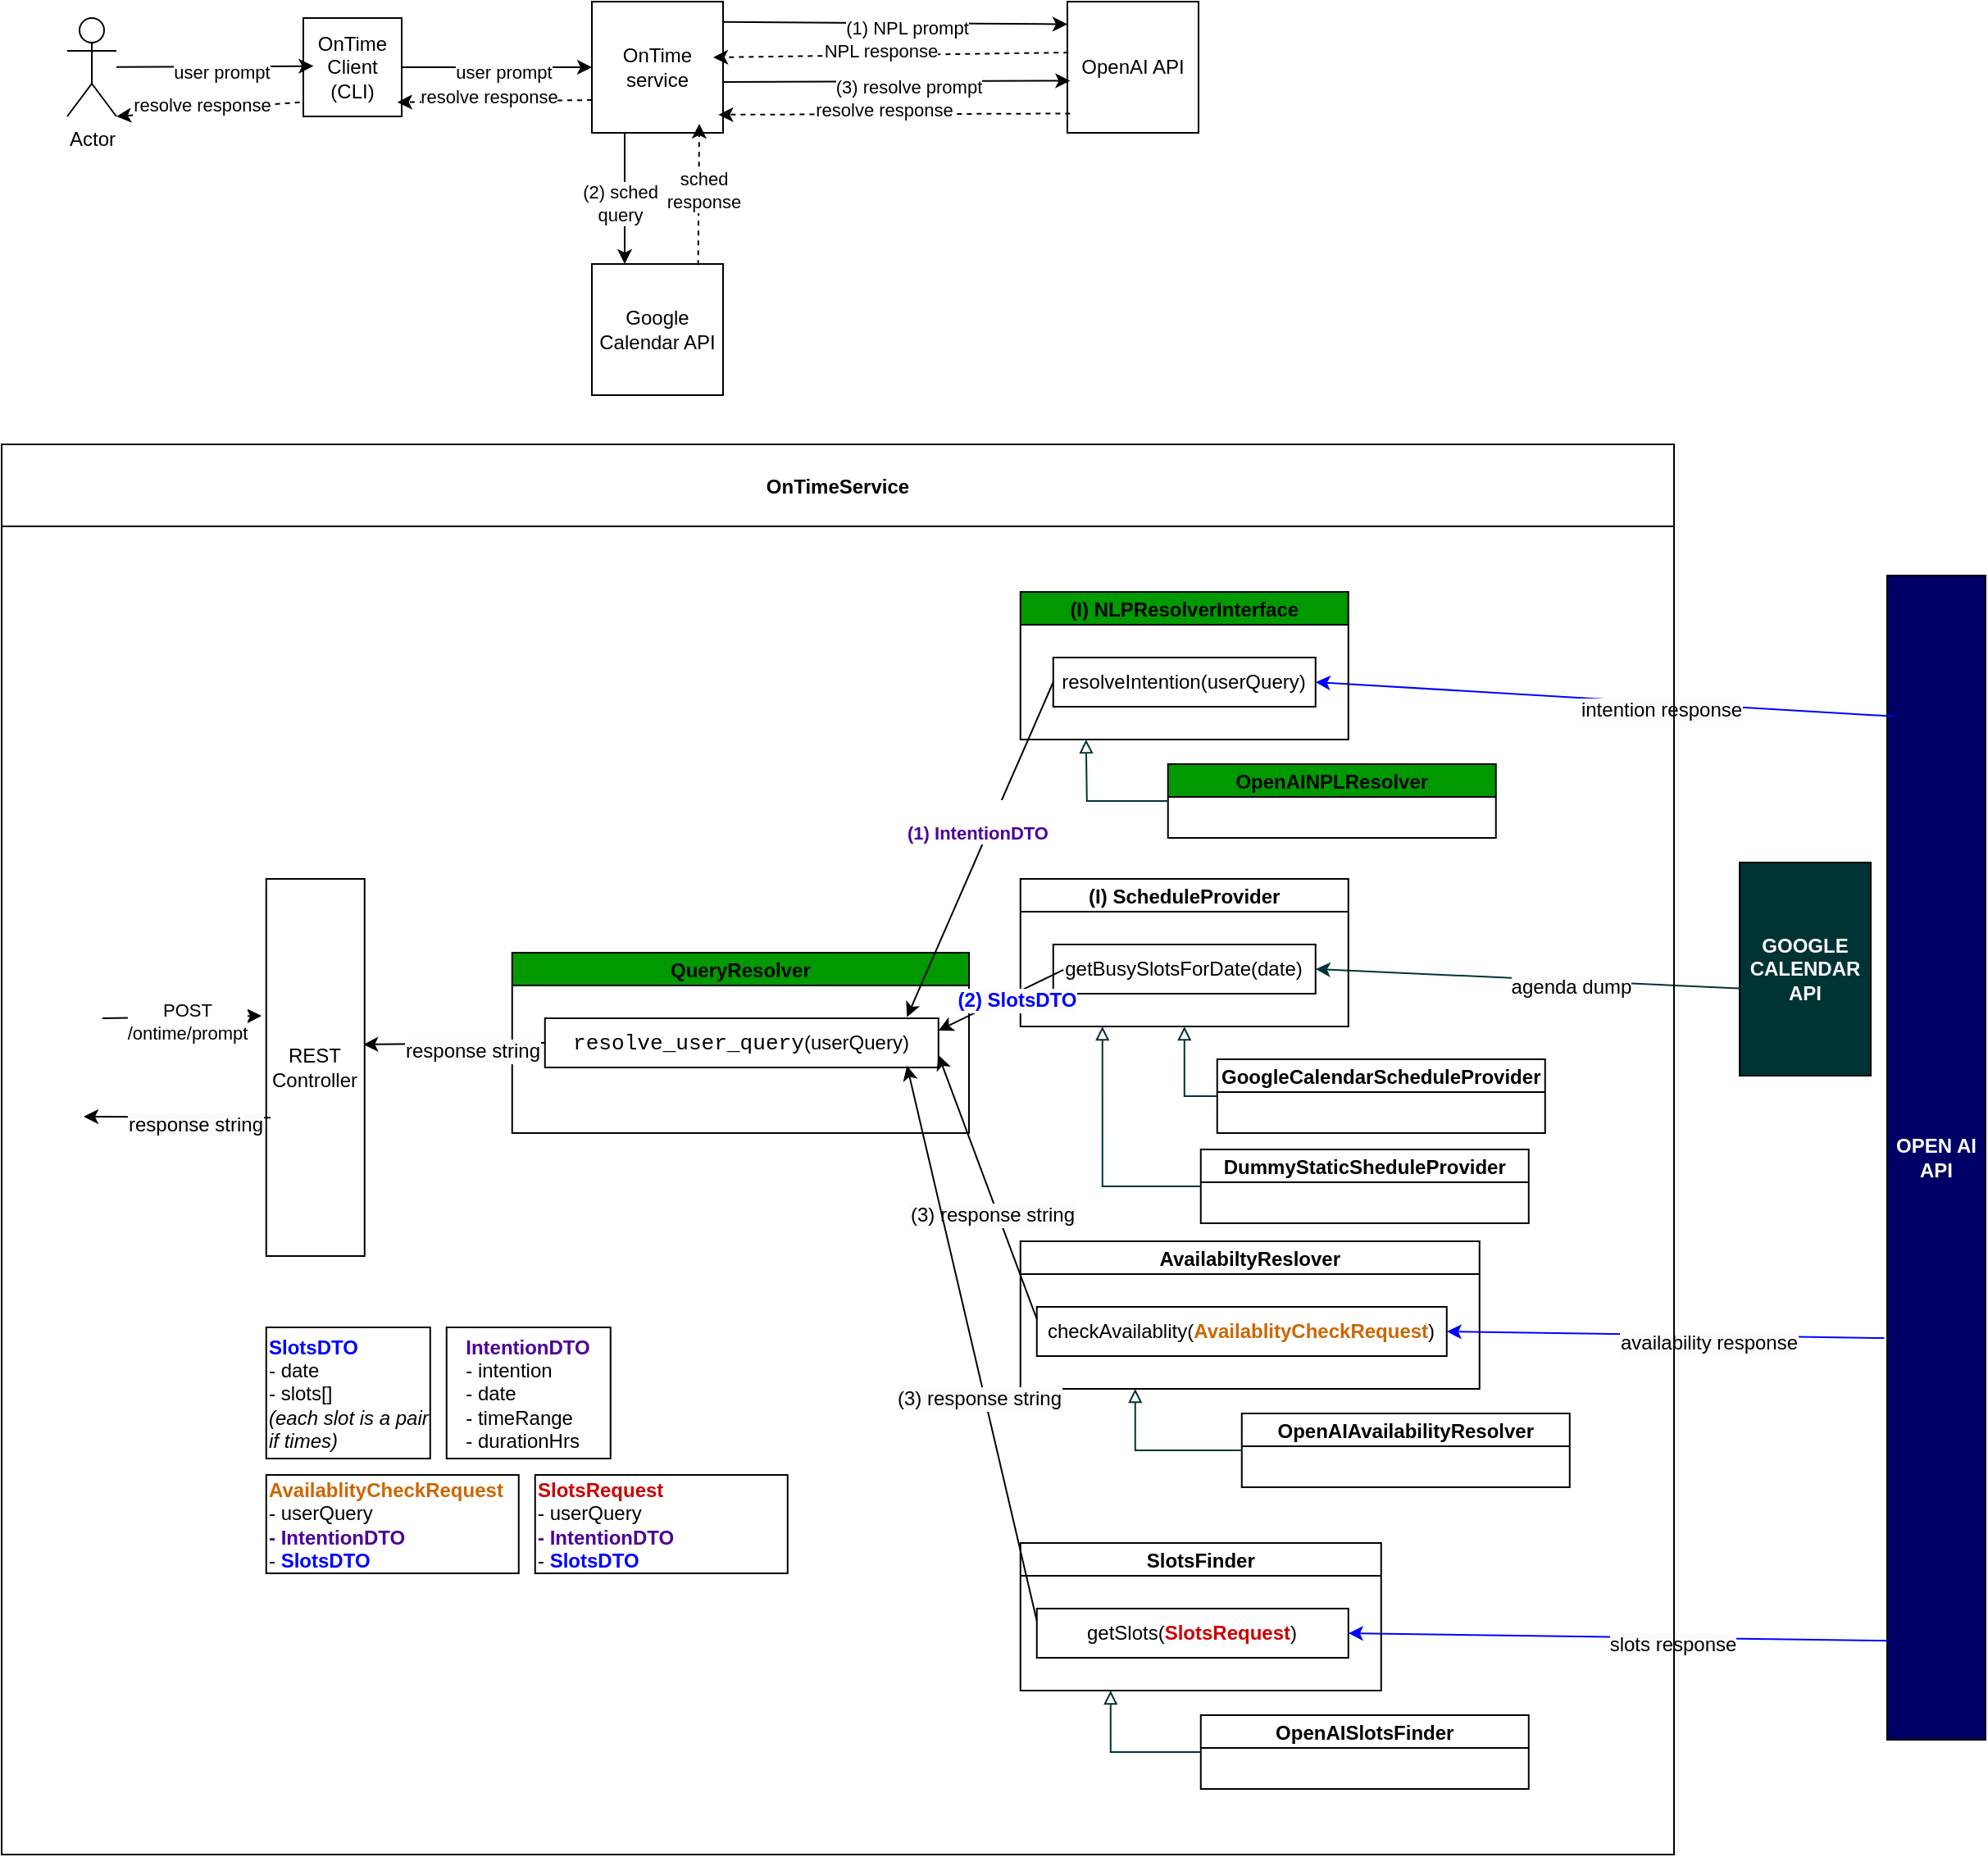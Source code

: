 <mxfile version="25.0.3">
  <diagram name="Page-1" id="O5Yeq7JF-oprdVF3xFMV">
    <mxGraphModel dx="1674" dy="738" grid="1" gridSize="10" guides="1" tooltips="1" connect="1" arrows="1" fold="1" page="1" pageScale="1" pageWidth="850" pageHeight="1100" math="0" shadow="0">
      <root>
        <mxCell id="0" />
        <mxCell id="1" parent="0" />
        <mxCell id="nvfyEzK4BFwzWhvPfm2Y-1" value="OnTime service" style="whiteSpace=wrap;html=1;aspect=fixed;" parent="1" vertex="1">
          <mxGeometry x="440" y="60" width="80" height="80" as="geometry" />
        </mxCell>
        <mxCell id="nvfyEzK4BFwzWhvPfm2Y-2" value="OpenAI API" style="whiteSpace=wrap;html=1;aspect=fixed;" parent="1" vertex="1">
          <mxGeometry x="730" y="60" width="80" height="80" as="geometry" />
        </mxCell>
        <mxCell id="nvfyEzK4BFwzWhvPfm2Y-3" value="Google Calendar API" style="whiteSpace=wrap;html=1;aspect=fixed;" parent="1" vertex="1">
          <mxGeometry x="440" y="220" width="80" height="80" as="geometry" />
        </mxCell>
        <mxCell id="nvfyEzK4BFwzWhvPfm2Y-4" value="OnTime&lt;div&gt;Client (CLI)&lt;/div&gt;" style="whiteSpace=wrap;html=1;aspect=fixed;" parent="1" vertex="1">
          <mxGeometry x="264" y="70" width="60" height="60" as="geometry" />
        </mxCell>
        <mxCell id="nvfyEzK4BFwzWhvPfm2Y-5" value="Actor" style="shape=umlActor;verticalLabelPosition=bottom;verticalAlign=top;html=1;outlineConnect=0;" parent="1" vertex="1">
          <mxGeometry x="120" y="70" width="30" height="60" as="geometry" />
        </mxCell>
        <mxCell id="nvfyEzK4BFwzWhvPfm2Y-6" value="" style="endArrow=classic;html=1;rounded=0;entryX=0.103;entryY=0.488;entryDx=0;entryDy=0;entryPerimeter=0;" parent="1" source="nvfyEzK4BFwzWhvPfm2Y-5" target="nvfyEzK4BFwzWhvPfm2Y-4" edge="1">
          <mxGeometry width="50" height="50" relative="1" as="geometry">
            <mxPoint x="520" y="150" as="sourcePoint" />
            <mxPoint x="570" y="100" as="targetPoint" />
          </mxGeometry>
        </mxCell>
        <mxCell id="nvfyEzK4BFwzWhvPfm2Y-7" value="user prompt" style="edgeLabel;html=1;align=center;verticalAlign=middle;resizable=0;points=[];" parent="nvfyEzK4BFwzWhvPfm2Y-6" vertex="1" connectable="0">
          <mxGeometry x="0.061" y="-3" relative="1" as="geometry">
            <mxPoint as="offset" />
          </mxGeometry>
        </mxCell>
        <mxCell id="nvfyEzK4BFwzWhvPfm2Y-8" value="" style="endArrow=classic;html=1;rounded=0;" parent="1" source="nvfyEzK4BFwzWhvPfm2Y-4" target="nvfyEzK4BFwzWhvPfm2Y-1" edge="1">
          <mxGeometry width="50" height="50" relative="1" as="geometry">
            <mxPoint x="190" y="110" as="sourcePoint" />
            <mxPoint x="291" y="109" as="targetPoint" />
          </mxGeometry>
        </mxCell>
        <mxCell id="nvfyEzK4BFwzWhvPfm2Y-9" value="user prompt" style="edgeLabel;html=1;align=center;verticalAlign=middle;resizable=0;points=[];" parent="nvfyEzK4BFwzWhvPfm2Y-8" vertex="1" connectable="0">
          <mxGeometry x="0.061" y="-3" relative="1" as="geometry">
            <mxPoint as="offset" />
          </mxGeometry>
        </mxCell>
        <mxCell id="nvfyEzK4BFwzWhvPfm2Y-10" value="" style="endArrow=classic;html=1;rounded=0;exitX=1;exitY=0.155;exitDx=0;exitDy=0;exitPerimeter=0;entryX=0;entryY=0.172;entryDx=0;entryDy=0;entryPerimeter=0;" parent="1" source="nvfyEzK4BFwzWhvPfm2Y-1" target="nvfyEzK4BFwzWhvPfm2Y-2" edge="1">
          <mxGeometry width="50" height="50" relative="1" as="geometry">
            <mxPoint x="345" y="110" as="sourcePoint" />
            <mxPoint x="450" y="110" as="targetPoint" />
          </mxGeometry>
        </mxCell>
        <mxCell id="nvfyEzK4BFwzWhvPfm2Y-11" value="(1) NPL prompt" style="edgeLabel;html=1;align=center;verticalAlign=middle;resizable=0;points=[];" parent="nvfyEzK4BFwzWhvPfm2Y-10" vertex="1" connectable="0">
          <mxGeometry x="0.061" y="-3" relative="1" as="geometry">
            <mxPoint as="offset" />
          </mxGeometry>
        </mxCell>
        <mxCell id="nvfyEzK4BFwzWhvPfm2Y-12" value="" style="endArrow=classic;html=1;rounded=0;dashed=1;exitX=0.008;exitY=0.388;exitDx=0;exitDy=0;exitPerimeter=0;" parent="1" source="nvfyEzK4BFwzWhvPfm2Y-2" edge="1">
          <mxGeometry width="50" height="50" relative="1" as="geometry">
            <mxPoint x="720.0" y="20.0" as="sourcePoint" />
            <mxPoint x="514" y="94" as="targetPoint" />
          </mxGeometry>
        </mxCell>
        <mxCell id="nvfyEzK4BFwzWhvPfm2Y-13" value="NPL response" style="edgeLabel;html=1;align=center;verticalAlign=middle;resizable=0;points=[];" parent="nvfyEzK4BFwzWhvPfm2Y-12" vertex="1" connectable="0">
          <mxGeometry x="0.061" y="-3" relative="1" as="geometry">
            <mxPoint as="offset" />
          </mxGeometry>
        </mxCell>
        <mxCell id="nvfyEzK4BFwzWhvPfm2Y-17" value="" style="endArrow=classic;html=1;rounded=0;exitX=0.25;exitY=1;exitDx=0;exitDy=0;entryX=0.25;entryY=0;entryDx=0;entryDy=0;" parent="1" source="nvfyEzK4BFwzWhvPfm2Y-1" target="nvfyEzK4BFwzWhvPfm2Y-3" edge="1">
          <mxGeometry width="50" height="50" relative="1" as="geometry">
            <mxPoint x="410" y="302" as="sourcePoint" />
            <mxPoint x="620" y="304" as="targetPoint" />
          </mxGeometry>
        </mxCell>
        <mxCell id="nvfyEzK4BFwzWhvPfm2Y-18" value="(2) sched&lt;div&gt;query&lt;/div&gt;" style="edgeLabel;html=1;align=center;verticalAlign=middle;resizable=0;points=[];" parent="nvfyEzK4BFwzWhvPfm2Y-17" vertex="1" connectable="0">
          <mxGeometry x="0.061" y="-3" relative="1" as="geometry">
            <mxPoint as="offset" />
          </mxGeometry>
        </mxCell>
        <mxCell id="nvfyEzK4BFwzWhvPfm2Y-20" value="" style="endArrow=classic;html=1;rounded=0;exitX=0.81;exitY=0.008;exitDx=0;exitDy=0;entryX=0.819;entryY=0.931;entryDx=0;entryDy=0;entryPerimeter=0;exitPerimeter=0;dashed=1;" parent="1" source="nvfyEzK4BFwzWhvPfm2Y-3" target="nvfyEzK4BFwzWhvPfm2Y-1" edge="1">
          <mxGeometry width="50" height="50" relative="1" as="geometry">
            <mxPoint x="350" y="370" as="sourcePoint" />
            <mxPoint x="350" y="450" as="targetPoint" />
          </mxGeometry>
        </mxCell>
        <mxCell id="nvfyEzK4BFwzWhvPfm2Y-21" value="sched&lt;div&gt;response&lt;/div&gt;" style="edgeLabel;html=1;align=center;verticalAlign=middle;resizable=0;points=[];" parent="nvfyEzK4BFwzWhvPfm2Y-20" vertex="1" connectable="0">
          <mxGeometry x="0.061" y="-3" relative="1" as="geometry">
            <mxPoint as="offset" />
          </mxGeometry>
        </mxCell>
        <mxCell id="nvfyEzK4BFwzWhvPfm2Y-25" value="" style="endArrow=classic;html=1;rounded=0;exitX=1;exitY=0.612;exitDx=0;exitDy=0;exitPerimeter=0;entryX=0.021;entryY=0.603;entryDx=0;entryDy=0;entryPerimeter=0;" parent="1" source="nvfyEzK4BFwzWhvPfm2Y-1" target="nvfyEzK4BFwzWhvPfm2Y-2" edge="1">
          <mxGeometry width="50" height="50" relative="1" as="geometry">
            <mxPoint x="530" y="82" as="sourcePoint" />
            <mxPoint x="740" y="84" as="targetPoint" />
          </mxGeometry>
        </mxCell>
        <mxCell id="nvfyEzK4BFwzWhvPfm2Y-26" value="(3) resolve prompt" style="edgeLabel;html=1;align=center;verticalAlign=middle;resizable=0;points=[];" parent="nvfyEzK4BFwzWhvPfm2Y-25" vertex="1" connectable="0">
          <mxGeometry x="0.061" y="-3" relative="1" as="geometry">
            <mxPoint as="offset" />
          </mxGeometry>
        </mxCell>
        <mxCell id="nvfyEzK4BFwzWhvPfm2Y-27" value="" style="endArrow=classic;html=1;rounded=0;dashed=1;exitX=0.021;exitY=0.853;exitDx=0;exitDy=0;exitPerimeter=0;entryX=0.965;entryY=0.862;entryDx=0;entryDy=0;entryPerimeter=0;" parent="1" source="nvfyEzK4BFwzWhvPfm2Y-2" target="nvfyEzK4BFwzWhvPfm2Y-1" edge="1">
          <mxGeometry width="50" height="50" relative="1" as="geometry">
            <mxPoint x="741" y="101" as="sourcePoint" />
            <mxPoint x="524" y="104" as="targetPoint" />
          </mxGeometry>
        </mxCell>
        <mxCell id="nvfyEzK4BFwzWhvPfm2Y-28" value="resolve response" style="edgeLabel;html=1;align=center;verticalAlign=middle;resizable=0;points=[];" parent="nvfyEzK4BFwzWhvPfm2Y-27" vertex="1" connectable="0">
          <mxGeometry x="0.061" y="-3" relative="1" as="geometry">
            <mxPoint as="offset" />
          </mxGeometry>
        </mxCell>
        <mxCell id="nvfyEzK4BFwzWhvPfm2Y-29" value="" style="endArrow=classic;html=1;rounded=0;dashed=1;exitX=0;exitY=0.75;exitDx=0;exitDy=0;entryX=0.956;entryY=0.856;entryDx=0;entryDy=0;entryPerimeter=0;" parent="1" source="nvfyEzK4BFwzWhvPfm2Y-1" target="nvfyEzK4BFwzWhvPfm2Y-4" edge="1">
          <mxGeometry width="50" height="50" relative="1" as="geometry">
            <mxPoint x="742" y="138" as="sourcePoint" />
            <mxPoint x="527" y="139" as="targetPoint" />
          </mxGeometry>
        </mxCell>
        <mxCell id="nvfyEzK4BFwzWhvPfm2Y-30" value="resolve response" style="edgeLabel;html=1;align=center;verticalAlign=middle;resizable=0;points=[];" parent="nvfyEzK4BFwzWhvPfm2Y-29" vertex="1" connectable="0">
          <mxGeometry x="0.061" y="-3" relative="1" as="geometry">
            <mxPoint as="offset" />
          </mxGeometry>
        </mxCell>
        <mxCell id="nvfyEzK4BFwzWhvPfm2Y-32" value="" style="endArrow=classic;html=1;rounded=0;dashed=1;exitX=-0.037;exitY=0.856;exitDx=0;exitDy=0;entryX=1;entryY=1;entryDx=0;entryDy=0;entryPerimeter=0;exitPerimeter=0;" parent="1" source="nvfyEzK4BFwzWhvPfm2Y-4" target="nvfyEzK4BFwzWhvPfm2Y-5" edge="1">
          <mxGeometry width="50" height="50" relative="1" as="geometry">
            <mxPoint x="450" y="130" as="sourcePoint" />
            <mxPoint x="323" y="131" as="targetPoint" />
          </mxGeometry>
        </mxCell>
        <mxCell id="nvfyEzK4BFwzWhvPfm2Y-33" value="resolve response" style="edgeLabel;html=1;align=center;verticalAlign=middle;resizable=0;points=[];" parent="nvfyEzK4BFwzWhvPfm2Y-32" vertex="1" connectable="0">
          <mxGeometry x="0.061" y="-3" relative="1" as="geometry">
            <mxPoint as="offset" />
          </mxGeometry>
        </mxCell>
        <mxCell id="nvfyEzK4BFwzWhvPfm2Y-73" value="&lt;font color=&quot;#ffffff&quot;&gt;OPEN AI API&lt;/font&gt;" style="rounded=0;whiteSpace=wrap;html=1;fontStyle=1;fillColor=#000066;" parent="1" vertex="1">
          <mxGeometry x="1230" y="410" width="60" height="710" as="geometry" />
        </mxCell>
        <mxCell id="nvfyEzK4BFwzWhvPfm2Y-75" value="&lt;font color=&quot;#ffffff&quot;&gt;GOOGLE CALENDAR&lt;/font&gt;&lt;div&gt;&lt;font color=&quot;#ffffff&quot;&gt;API&lt;/font&gt;&lt;/div&gt;" style="rounded=0;whiteSpace=wrap;html=1;fontStyle=1;fillColor=#003333;" parent="1" vertex="1">
          <mxGeometry x="1140" y="585" width="80" height="130" as="geometry" />
        </mxCell>
        <mxCell id="nvfyEzK4BFwzWhvPfm2Y-78" value="" style="endArrow=classic;html=1;rounded=0;exitX=0.074;exitY=0.121;exitDx=0;exitDy=0;entryX=1;entryY=0.5;entryDx=0;entryDy=0;exitPerimeter=0;strokeColor=#0000FF;" parent="1" source="nvfyEzK4BFwzWhvPfm2Y-73" target="nvfyEzK4BFwzWhvPfm2Y-47" edge="1">
          <mxGeometry width="50" height="50" relative="1" as="geometry">
            <mxPoint x="10" y="715" as="sourcePoint" />
            <mxPoint x="-101" y="716" as="targetPoint" />
          </mxGeometry>
        </mxCell>
        <mxCell id="nvfyEzK4BFwzWhvPfm2Y-79" value="&lt;span style=&quot;font-size: 12px; text-align: left; text-wrap-mode: wrap; background-color: rgb(251, 251, 251);&quot;&gt;intention response&lt;/span&gt;" style="edgeLabel;html=1;align=center;verticalAlign=middle;resizable=0;points=[];" parent="nvfyEzK4BFwzWhvPfm2Y-78" vertex="1" connectable="0">
          <mxGeometry x="-0.195" y="4" relative="1" as="geometry">
            <mxPoint as="offset" />
          </mxGeometry>
        </mxCell>
        <mxCell id="nvfyEzK4BFwzWhvPfm2Y-82" value="" style="endArrow=classic;html=1;rounded=0;entryX=1;entryY=0.5;entryDx=0;entryDy=0;strokeColor=#003333;exitX=0.025;exitY=0.591;exitDx=0;exitDy=0;exitPerimeter=0;" parent="1" source="nvfyEzK4BFwzWhvPfm2Y-75" target="nvfyEzK4BFwzWhvPfm2Y-52" edge="1">
          <mxGeometry width="50" height="50" relative="1" as="geometry">
            <mxPoint x="705" y="580" as="sourcePoint" />
            <mxPoint x="480" y="585" as="targetPoint" />
          </mxGeometry>
        </mxCell>
        <mxCell id="nvfyEzK4BFwzWhvPfm2Y-83" value="&lt;div style=&quot;text-align: left;&quot;&gt;&lt;span style=&quot;font-size: 12px; text-wrap-mode: wrap; background-color: rgb(251, 251, 251);&quot;&gt;agenda dump&lt;/span&gt;&lt;/div&gt;" style="edgeLabel;html=1;align=center;verticalAlign=middle;resizable=0;points=[];" parent="nvfyEzK4BFwzWhvPfm2Y-82" vertex="1" connectable="0">
          <mxGeometry x="-0.195" y="4" relative="1" as="geometry">
            <mxPoint as="offset" />
          </mxGeometry>
        </mxCell>
        <mxCell id="nvfyEzK4BFwzWhvPfm2Y-86" value="" style="endArrow=classic;html=1;rounded=0;exitX=-0.029;exitY=0.655;exitDx=0;exitDy=0;entryX=1;entryY=0.5;entryDx=0;entryDy=0;exitPerimeter=0;strokeColor=#0000FF;" parent="1" source="nvfyEzK4BFwzWhvPfm2Y-73" target="nvfyEzK4BFwzWhvPfm2Y-59" edge="1">
          <mxGeometry width="50" height="50" relative="1" as="geometry">
            <mxPoint x="714" y="577" as="sourcePoint" />
            <mxPoint x="480" y="585" as="targetPoint" />
          </mxGeometry>
        </mxCell>
        <mxCell id="nvfyEzK4BFwzWhvPfm2Y-87" value="&lt;span style=&quot;font-size: 12px; text-align: left; text-wrap-mode: wrap; background-color: rgb(251, 251, 251);&quot;&gt;availability response&lt;/span&gt;" style="edgeLabel;html=1;align=center;verticalAlign=middle;resizable=0;points=[];" parent="nvfyEzK4BFwzWhvPfm2Y-86" vertex="1" connectable="0">
          <mxGeometry x="-0.195" y="4" relative="1" as="geometry">
            <mxPoint as="offset" />
          </mxGeometry>
        </mxCell>
        <mxCell id="nvfyEzK4BFwzWhvPfm2Y-90" value="" style="endArrow=classic;html=1;rounded=0;exitX=0.017;exitY=0.915;exitDx=0;exitDy=0;entryX=1;entryY=0.5;entryDx=0;entryDy=0;exitPerimeter=0;strokeColor=#0000FF;" parent="1" source="nvfyEzK4BFwzWhvPfm2Y-73" target="nvfyEzK4BFwzWhvPfm2Y-63" edge="1">
          <mxGeometry width="50" height="50" relative="1" as="geometry">
            <mxPoint x="708" y="785" as="sourcePoint" />
            <mxPoint x="560" y="785" as="targetPoint" />
          </mxGeometry>
        </mxCell>
        <mxCell id="nvfyEzK4BFwzWhvPfm2Y-91" value="&lt;span style=&quot;font-size: 12px; text-align: left; text-wrap-mode: wrap; background-color: rgb(251, 251, 251);&quot;&gt;slots response&lt;/span&gt;" style="edgeLabel;html=1;align=center;verticalAlign=middle;resizable=0;points=[];" parent="nvfyEzK4BFwzWhvPfm2Y-90" vertex="1" connectable="0">
          <mxGeometry x="-0.195" y="4" relative="1" as="geometry">
            <mxPoint as="offset" />
          </mxGeometry>
        </mxCell>
        <mxCell id="nvfyEzK4BFwzWhvPfm2Y-109" value="OnTimeService" style="swimlane;startSize=50;" parent="1" vertex="1">
          <mxGeometry x="80" y="330" width="1020" height="860" as="geometry" />
        </mxCell>
        <mxCell id="nvfyEzK4BFwzWhvPfm2Y-34" value="REST Controller" style="rounded=0;whiteSpace=wrap;html=1;" parent="nvfyEzK4BFwzWhvPfm2Y-109" vertex="1">
          <mxGeometry x="161.38" y="265" width="60" height="230" as="geometry" />
        </mxCell>
        <mxCell id="nvfyEzK4BFwzWhvPfm2Y-40" value="" style="endArrow=classic;html=1;rounded=0;entryX=-0.047;entryY=0.363;entryDx=0;entryDy=0;entryPerimeter=0;" parent="nvfyEzK4BFwzWhvPfm2Y-109" target="nvfyEzK4BFwzWhvPfm2Y-34" edge="1">
          <mxGeometry width="50" height="50" relative="1" as="geometry">
            <mxPoint x="61.38" y="350" as="sourcePoint" />
            <mxPoint x="193.38" y="344.66" as="targetPoint" />
          </mxGeometry>
        </mxCell>
        <mxCell id="nvfyEzK4BFwzWhvPfm2Y-41" value="POST&lt;div&gt;/ontime/prompt&lt;/div&gt;" style="edgeLabel;html=1;align=center;verticalAlign=middle;resizable=0;points=[];" parent="nvfyEzK4BFwzWhvPfm2Y-40" vertex="1" connectable="0">
          <mxGeometry x="0.061" y="-3" relative="1" as="geometry">
            <mxPoint as="offset" />
          </mxGeometry>
        </mxCell>
        <mxCell id="nvfyEzK4BFwzWhvPfm2Y-44" value="QueryResolver" style="swimlane;startSize=20;fontStyle=1;fillColor=#009900;" parent="nvfyEzK4BFwzWhvPfm2Y-109" vertex="1">
          <mxGeometry x="311.38" y="310" width="278.62" height="110" as="geometry">
            <mxRectangle x="620" y="600" width="50" height="40" as="alternateBounds" />
          </mxGeometry>
        </mxCell>
        <mxCell id="nvfyEzK4BFwzWhvPfm2Y-45" value="&lt;span style=&quot;background-color: rgb(255, 255, 255); font-family: &amp;quot;Courier New&amp;quot;; font-size: 9.8pt;&quot;&gt;resolve_user_query&lt;/span&gt;(userQuery)" style="rounded=0;whiteSpace=wrap;html=1;" parent="nvfyEzK4BFwzWhvPfm2Y-44" vertex="1">
          <mxGeometry x="20" y="40" width="240" height="30" as="geometry" />
        </mxCell>
        <mxCell id="nvfyEzK4BFwzWhvPfm2Y-46" value="(I) NLPResolverInterface" style="swimlane;startSize=20;fontStyle=1;fillColor=#009900;" parent="nvfyEzK4BFwzWhvPfm2Y-109" vertex="1">
          <mxGeometry x="621.38" y="90" width="200" height="90" as="geometry">
            <mxRectangle x="620" y="600" width="50" height="40" as="alternateBounds" />
          </mxGeometry>
        </mxCell>
        <mxCell id="nvfyEzK4BFwzWhvPfm2Y-47" value="resolveIntention(userQuery)" style="rounded=0;whiteSpace=wrap;html=1;" parent="nvfyEzK4BFwzWhvPfm2Y-46" vertex="1">
          <mxGeometry x="20" y="40" width="160" height="30" as="geometry" />
        </mxCell>
        <mxCell id="nvfyEzK4BFwzWhvPfm2Y-48" value="" style="endArrow=classic;html=1;rounded=0;exitX=0;exitY=0.5;exitDx=0;exitDy=0;entryX=0.92;entryY=-0.024;entryDx=0;entryDy=0;entryPerimeter=0;" parent="nvfyEzK4BFwzWhvPfm2Y-109" source="nvfyEzK4BFwzWhvPfm2Y-47" target="nvfyEzK4BFwzWhvPfm2Y-45" edge="1">
          <mxGeometry width="50" height="50" relative="1" as="geometry">
            <mxPoint x="601.38" y="380" as="sourcePoint" />
            <mxPoint x="727.38" y="430" as="targetPoint" />
          </mxGeometry>
        </mxCell>
        <mxCell id="nvfyEzK4BFwzWhvPfm2Y-49" value="&lt;b&gt;&lt;font color=&quot;#4c0099&quot;&gt;&lt;br&gt;(1) IntentionDTO&lt;/font&gt;&lt;/b&gt;" style="edgeLabel;html=1;align=center;verticalAlign=middle;resizable=0;points=[];" parent="nvfyEzK4BFwzWhvPfm2Y-48" vertex="1" connectable="0">
          <mxGeometry x="0.061" y="-3" relative="1" as="geometry">
            <mxPoint x="4" y="-23" as="offset" />
          </mxGeometry>
        </mxCell>
        <mxCell id="nvfyEzK4BFwzWhvPfm2Y-50" value="&lt;b&gt;&lt;font color=&quot;#4c0099&quot;&gt;IntentionDTO&lt;/font&gt;&lt;/b&gt;&lt;div style=&quot;text-align: left;&quot;&gt;- intention&lt;/div&gt;&lt;div style=&quot;text-align: left;&quot;&gt;- date&lt;/div&gt;&lt;div style=&quot;text-align: left;&quot;&gt;- timeRange&lt;/div&gt;&lt;div style=&quot;text-align: left;&quot;&gt;- durationHrs&lt;/div&gt;" style="rounded=0;whiteSpace=wrap;html=1;" parent="nvfyEzK4BFwzWhvPfm2Y-109" vertex="1">
          <mxGeometry x="271.38" y="538.5" width="100" height="80" as="geometry" />
        </mxCell>
        <mxCell id="nvfyEzK4BFwzWhvPfm2Y-51" value="(I) ScheduleProvider" style="swimlane;startSize=20;fontStyle=1" parent="nvfyEzK4BFwzWhvPfm2Y-109" vertex="1">
          <mxGeometry x="621.38" y="265" width="200" height="90" as="geometry">
            <mxRectangle x="620" y="600" width="50" height="40" as="alternateBounds" />
          </mxGeometry>
        </mxCell>
        <mxCell id="nvfyEzK4BFwzWhvPfm2Y-52" value="getBusySlotsForDate(date)" style="rounded=0;whiteSpace=wrap;html=1;" parent="nvfyEzK4BFwzWhvPfm2Y-51" vertex="1">
          <mxGeometry x="20" y="40" width="160" height="30" as="geometry" />
        </mxCell>
        <mxCell id="nvfyEzK4BFwzWhvPfm2Y-54" value="" style="endArrow=classic;html=1;rounded=0;exitX=0.039;exitY=0.516;exitDx=0;exitDy=0;exitPerimeter=0;entryX=1;entryY=0.25;entryDx=0;entryDy=0;" parent="nvfyEzK4BFwzWhvPfm2Y-109" source="nvfyEzK4BFwzWhvPfm2Y-52" target="nvfyEzK4BFwzWhvPfm2Y-45" edge="1">
          <mxGeometry width="50" height="50" relative="1" as="geometry">
            <mxPoint x="121.38" y="374.66" as="sourcePoint" />
            <mxPoint x="237.38" y="374.66" as="targetPoint" />
          </mxGeometry>
        </mxCell>
        <mxCell id="nvfyEzK4BFwzWhvPfm2Y-57" value="&lt;b style=&quot;font-size: 12px; text-align: left; text-wrap-mode: wrap; background-color: rgb(251, 251, 251);&quot;&gt;&lt;font color=&quot;#0000ff&quot;&gt;(2) SlotsDTO&lt;/font&gt;&lt;/b&gt;" style="edgeLabel;html=1;align=center;verticalAlign=middle;resizable=0;points=[];" parent="nvfyEzK4BFwzWhvPfm2Y-54" vertex="1" connectable="0">
          <mxGeometry x="-0.195" y="4" relative="1" as="geometry">
            <mxPoint as="offset" />
          </mxGeometry>
        </mxCell>
        <mxCell id="nvfyEzK4BFwzWhvPfm2Y-56" value="&lt;div style=&quot;&quot;&gt;&lt;b style=&quot;&quot;&gt;&lt;font color=&quot;#0000ff&quot;&gt;SlotsDTO&lt;/font&gt;&lt;/b&gt;&lt;/div&gt;&lt;div style=&quot;&quot;&gt;- date&lt;/div&gt;&lt;div style=&quot;&quot;&gt;- slots[]&lt;br&gt;&lt;/div&gt;&lt;div style=&quot;&quot;&gt;&lt;i&gt;(each slot is a pair if times)&lt;/i&gt;&lt;/div&gt;" style="rounded=0;whiteSpace=wrap;html=1;align=left;" parent="nvfyEzK4BFwzWhvPfm2Y-109" vertex="1">
          <mxGeometry x="161.38" y="538.5" width="100" height="80" as="geometry" />
        </mxCell>
        <mxCell id="nvfyEzK4BFwzWhvPfm2Y-58" value="AvailabiltyReslover" style="swimlane;startSize=20;fontStyle=1" parent="nvfyEzK4BFwzWhvPfm2Y-109" vertex="1">
          <mxGeometry x="621.38" y="486" width="280" height="90" as="geometry">
            <mxRectangle x="620" y="600" width="50" height="40" as="alternateBounds" />
          </mxGeometry>
        </mxCell>
        <mxCell id="nvfyEzK4BFwzWhvPfm2Y-59" value="checkAvailablity(&lt;b style=&quot;text-align: left;&quot;&gt;&lt;font color=&quot;#cc6600&quot;&gt;AvailablityCheckRequest&lt;/font&gt;&lt;/b&gt;)" style="rounded=0;whiteSpace=wrap;html=1;" parent="nvfyEzK4BFwzWhvPfm2Y-58" vertex="1">
          <mxGeometry x="10" y="40" width="250" height="30" as="geometry" />
        </mxCell>
        <mxCell id="nvfyEzK4BFwzWhvPfm2Y-60" value="&lt;b&gt;&lt;font color=&quot;#cc6600&quot;&gt;AvailablityCheckRequest&lt;/font&gt;&lt;/b&gt;&lt;div style=&quot;&quot;&gt;- userQuery&lt;/div&gt;&lt;div style=&quot;&quot;&gt;&lt;b style=&quot;text-align: center;&quot;&gt;&lt;font color=&quot;#4c0099&quot;&gt;- IntentionDTO&lt;/font&gt;&lt;/b&gt;&lt;/div&gt;&lt;div style=&quot;&quot;&gt;-&amp;nbsp;&lt;b style=&quot;background-color: initial;&quot;&gt;&lt;font color=&quot;#0000ff&quot;&gt;SlotsDTO&lt;/font&gt;&lt;/b&gt;&lt;/div&gt;" style="rounded=0;whiteSpace=wrap;html=1;align=left;" parent="nvfyEzK4BFwzWhvPfm2Y-109" vertex="1">
          <mxGeometry x="161.38" y="628.5" width="154" height="60" as="geometry" />
        </mxCell>
        <mxCell id="nvfyEzK4BFwzWhvPfm2Y-61" value="&lt;div style=&quot;&quot;&gt;&lt;b style=&quot;&quot;&gt;&lt;font color=&quot;#cc0000&quot;&gt;SlotsRequest&lt;/font&gt;&lt;/b&gt;&lt;/div&gt;&lt;div style=&quot;&quot;&gt;- userQuery&lt;/div&gt;&lt;div style=&quot;&quot;&gt;&lt;b style=&quot;text-align: center;&quot;&gt;&lt;font color=&quot;#4c0099&quot;&gt;- IntentionDTO&lt;/font&gt;&lt;/b&gt;&lt;/div&gt;&lt;div style=&quot;&quot;&gt;-&amp;nbsp;&lt;b style=&quot;background-color: initial;&quot;&gt;&lt;font color=&quot;#0000ff&quot;&gt;SlotsDTO&lt;/font&gt;&lt;/b&gt;&lt;/div&gt;" style="rounded=0;whiteSpace=wrap;html=1;align=left;" parent="nvfyEzK4BFwzWhvPfm2Y-109" vertex="1">
          <mxGeometry x="325.38" y="628.5" width="154" height="60" as="geometry" />
        </mxCell>
        <mxCell id="nvfyEzK4BFwzWhvPfm2Y-62" value="SlotsFinder" style="swimlane;startSize=20;fontStyle=1" parent="nvfyEzK4BFwzWhvPfm2Y-109" vertex="1">
          <mxGeometry x="621.38" y="670" width="220" height="90" as="geometry">
            <mxRectangle x="490" y="890" width="50" height="40" as="alternateBounds" />
          </mxGeometry>
        </mxCell>
        <mxCell id="nvfyEzK4BFwzWhvPfm2Y-63" value="getSlots(&lt;b style=&quot;text-align: left;&quot;&gt;&lt;font color=&quot;#cc0000&quot;&gt;SlotsRequest&lt;/font&gt;&lt;/b&gt;)" style="rounded=0;whiteSpace=wrap;html=1;" parent="nvfyEzK4BFwzWhvPfm2Y-62" vertex="1">
          <mxGeometry x="10" y="40" width="190" height="30" as="geometry" />
        </mxCell>
        <mxCell id="nvfyEzK4BFwzWhvPfm2Y-64" value="" style="endArrow=classic;html=1;rounded=0;exitX=0;exitY=0.25;exitDx=0;exitDy=0;entryX=1;entryY=0.75;entryDx=0;entryDy=0;" parent="nvfyEzK4BFwzWhvPfm2Y-109" source="nvfyEzK4BFwzWhvPfm2Y-59" target="nvfyEzK4BFwzWhvPfm2Y-45" edge="1">
          <mxGeometry width="50" height="50" relative="1" as="geometry">
            <mxPoint x="657.38" y="425" as="sourcePoint" />
            <mxPoint x="502.38" y="390" as="targetPoint" />
          </mxGeometry>
        </mxCell>
        <mxCell id="nvfyEzK4BFwzWhvPfm2Y-65" value="&lt;span style=&quot;font-size: 12px; text-align: left; text-wrap-mode: wrap; background-color: rgb(251, 251, 251);&quot;&gt;(3) response string&lt;/span&gt;" style="edgeLabel;html=1;align=center;verticalAlign=middle;resizable=0;points=[];" parent="nvfyEzK4BFwzWhvPfm2Y-64" vertex="1" connectable="0">
          <mxGeometry x="-0.195" y="4" relative="1" as="geometry">
            <mxPoint as="offset" />
          </mxGeometry>
        </mxCell>
        <mxCell id="nvfyEzK4BFwzWhvPfm2Y-66" value="" style="endArrow=classic;html=1;rounded=0;exitX=0;exitY=0.25;exitDx=0;exitDy=0;entryX=0.92;entryY=0.964;entryDx=0;entryDy=0;entryPerimeter=0;" parent="nvfyEzK4BFwzWhvPfm2Y-109" source="nvfyEzK4BFwzWhvPfm2Y-63" target="nvfyEzK4BFwzWhvPfm2Y-45" edge="1">
          <mxGeometry width="50" height="50" relative="1" as="geometry">
            <mxPoint x="646.38" y="540" as="sourcePoint" />
            <mxPoint x="454.38" y="391" as="targetPoint" />
          </mxGeometry>
        </mxCell>
        <mxCell id="nvfyEzK4BFwzWhvPfm2Y-67" value="&lt;span style=&quot;font-size: 12px; text-align: left; text-wrap-mode: wrap; background-color: rgb(251, 251, 251);&quot;&gt;(3) response string&lt;/span&gt;" style="edgeLabel;html=1;align=center;verticalAlign=middle;resizable=0;points=[];" parent="nvfyEzK4BFwzWhvPfm2Y-66" vertex="1" connectable="0">
          <mxGeometry x="-0.195" y="4" relative="1" as="geometry">
            <mxPoint as="offset" />
          </mxGeometry>
        </mxCell>
        <mxCell id="nvfyEzK4BFwzWhvPfm2Y-68" value="" style="endArrow=classic;html=1;rounded=0;exitX=0;exitY=0.5;exitDx=0;exitDy=0;entryX=0.988;entryY=0.439;entryDx=0;entryDy=0;entryPerimeter=0;" parent="nvfyEzK4BFwzWhvPfm2Y-109" source="nvfyEzK4BFwzWhvPfm2Y-45" target="nvfyEzK4BFwzWhvPfm2Y-34" edge="1">
          <mxGeometry width="50" height="50" relative="1" as="geometry">
            <mxPoint x="641.38" y="538" as="sourcePoint" />
            <mxPoint x="516.38" y="389" as="targetPoint" />
          </mxGeometry>
        </mxCell>
        <mxCell id="nvfyEzK4BFwzWhvPfm2Y-69" value="&lt;span style=&quot;font-size: 12px; text-align: left; text-wrap-mode: wrap; background-color: rgb(251, 251, 251);&quot;&gt;response string&lt;/span&gt;" style="edgeLabel;html=1;align=center;verticalAlign=middle;resizable=0;points=[];" parent="nvfyEzK4BFwzWhvPfm2Y-68" vertex="1" connectable="0">
          <mxGeometry x="-0.195" y="4" relative="1" as="geometry">
            <mxPoint as="offset" />
          </mxGeometry>
        </mxCell>
        <mxCell id="nvfyEzK4BFwzWhvPfm2Y-71" value="" style="endArrow=classic;html=1;rounded=0;exitX=0.045;exitY=0.633;exitDx=0;exitDy=0;exitPerimeter=0;" parent="nvfyEzK4BFwzWhvPfm2Y-109" source="nvfyEzK4BFwzWhvPfm2Y-34" edge="1">
          <mxGeometry width="50" height="50" relative="1" as="geometry">
            <mxPoint x="341.38" y="375" as="sourcePoint" />
            <mxPoint x="50.001" y="410" as="targetPoint" />
          </mxGeometry>
        </mxCell>
        <mxCell id="nvfyEzK4BFwzWhvPfm2Y-72" value="&lt;span style=&quot;font-size: 12px; text-align: left; text-wrap-mode: wrap; background-color: rgb(251, 251, 251);&quot;&gt;response string&lt;/span&gt;" style="edgeLabel;html=1;align=center;verticalAlign=middle;resizable=0;points=[];" parent="nvfyEzK4BFwzWhvPfm2Y-71" vertex="1" connectable="0">
          <mxGeometry x="-0.195" y="4" relative="1" as="geometry">
            <mxPoint as="offset" />
          </mxGeometry>
        </mxCell>
        <mxCell id="nvfyEzK4BFwzWhvPfm2Y-93" value="OpenAINPLResolver" style="swimlane;startSize=20;fontStyle=1;fillColor=#009900;" parent="nvfyEzK4BFwzWhvPfm2Y-109" vertex="1">
          <mxGeometry x="711.38" y="195" width="200" height="45" as="geometry">
            <mxRectangle x="600" y="505" width="50" height="40" as="alternateBounds" />
          </mxGeometry>
        </mxCell>
        <mxCell id="nvfyEzK4BFwzWhvPfm2Y-95" value="" style="endArrow=block;html=1;rounded=0;strokeColor=#003333;exitX=0;exitY=0.5;exitDx=0;exitDy=0;endFill=0;edgeStyle=orthogonalEdgeStyle;" parent="nvfyEzK4BFwzWhvPfm2Y-109" source="nvfyEzK4BFwzWhvPfm2Y-93" edge="1">
          <mxGeometry width="50" height="50" relative="1" as="geometry">
            <mxPoint x="933.38" y="332" as="sourcePoint" />
            <mxPoint x="661.38" y="180" as="targetPoint" />
          </mxGeometry>
        </mxCell>
        <mxCell id="nvfyEzK4BFwzWhvPfm2Y-96" value="&lt;div style=&quot;text-align: left;&quot;&gt;&lt;br&gt;&lt;/div&gt;" style="edgeLabel;html=1;align=center;verticalAlign=middle;resizable=0;points=[];" parent="nvfyEzK4BFwzWhvPfm2Y-95" vertex="1" connectable="0">
          <mxGeometry x="-0.195" y="4" relative="1" as="geometry">
            <mxPoint as="offset" />
          </mxGeometry>
        </mxCell>
        <mxCell id="nvfyEzK4BFwzWhvPfm2Y-97" value="GoogleCalendarScheduleProvider" style="swimlane;startSize=20;fontStyle=1" parent="nvfyEzK4BFwzWhvPfm2Y-109" vertex="1">
          <mxGeometry x="741.38" y="375" width="200" height="45" as="geometry">
            <mxRectangle x="620" y="600" width="50" height="40" as="alternateBounds" />
          </mxGeometry>
        </mxCell>
        <mxCell id="nvfyEzK4BFwzWhvPfm2Y-98" value="" style="endArrow=block;html=1;rounded=0;strokeColor=#003333;exitX=0;exitY=0.5;exitDx=0;exitDy=0;endFill=0;edgeStyle=orthogonalEdgeStyle;entryX=0.5;entryY=1;entryDx=0;entryDy=0;" parent="nvfyEzK4BFwzWhvPfm2Y-109" source="nvfyEzK4BFwzWhvPfm2Y-97" target="nvfyEzK4BFwzWhvPfm2Y-51" edge="1">
          <mxGeometry width="50" height="50" relative="1" as="geometry">
            <mxPoint x="721.38" y="228" as="sourcePoint" />
            <mxPoint x="631.38" y="350" as="targetPoint" />
          </mxGeometry>
        </mxCell>
        <mxCell id="nvfyEzK4BFwzWhvPfm2Y-99" value="&lt;div style=&quot;text-align: left;&quot;&gt;&lt;br&gt;&lt;/div&gt;" style="edgeLabel;html=1;align=center;verticalAlign=middle;resizable=0;points=[];" parent="nvfyEzK4BFwzWhvPfm2Y-98" vertex="1" connectable="0">
          <mxGeometry x="-0.195" y="4" relative="1" as="geometry">
            <mxPoint as="offset" />
          </mxGeometry>
        </mxCell>
        <mxCell id="nvfyEzK4BFwzWhvPfm2Y-100" value="DummyStaticSheduleProvider" style="swimlane;startSize=20;fontStyle=1" parent="nvfyEzK4BFwzWhvPfm2Y-109" vertex="1">
          <mxGeometry x="731.38" y="430" width="200" height="45" as="geometry">
            <mxRectangle x="620" y="600" width="50" height="40" as="alternateBounds" />
          </mxGeometry>
        </mxCell>
        <mxCell id="nvfyEzK4BFwzWhvPfm2Y-101" value="" style="endArrow=block;html=1;rounded=0;strokeColor=#003333;exitX=0;exitY=0.5;exitDx=0;exitDy=0;endFill=0;edgeStyle=orthogonalEdgeStyle;entryX=0.25;entryY=1;entryDx=0;entryDy=0;" parent="nvfyEzK4BFwzWhvPfm2Y-109" source="nvfyEzK4BFwzWhvPfm2Y-100" target="nvfyEzK4BFwzWhvPfm2Y-51" edge="1">
          <mxGeometry width="50" height="50" relative="1" as="geometry">
            <mxPoint x="741.38" y="408" as="sourcePoint" />
            <mxPoint x="681.38" y="365" as="targetPoint" />
          </mxGeometry>
        </mxCell>
        <mxCell id="nvfyEzK4BFwzWhvPfm2Y-102" value="&lt;div style=&quot;text-align: left;&quot;&gt;&lt;br&gt;&lt;/div&gt;" style="edgeLabel;html=1;align=center;verticalAlign=middle;resizable=0;points=[];" parent="nvfyEzK4BFwzWhvPfm2Y-101" vertex="1" connectable="0">
          <mxGeometry x="-0.195" y="4" relative="1" as="geometry">
            <mxPoint as="offset" />
          </mxGeometry>
        </mxCell>
        <mxCell id="nvfyEzK4BFwzWhvPfm2Y-103" value="OpenAIAvailabilityResolver" style="swimlane;startSize=20;fontStyle=1" parent="nvfyEzK4BFwzWhvPfm2Y-109" vertex="1">
          <mxGeometry x="756.38" y="591" width="200" height="45" as="geometry">
            <mxRectangle x="600" y="505" width="50" height="40" as="alternateBounds" />
          </mxGeometry>
        </mxCell>
        <mxCell id="nvfyEzK4BFwzWhvPfm2Y-104" value="" style="endArrow=block;html=1;rounded=0;strokeColor=#003333;exitX=0;exitY=0.5;exitDx=0;exitDy=0;endFill=0;edgeStyle=orthogonalEdgeStyle;entryX=0.25;entryY=1;entryDx=0;entryDy=0;" parent="nvfyEzK4BFwzWhvPfm2Y-109" source="nvfyEzK4BFwzWhvPfm2Y-103" target="nvfyEzK4BFwzWhvPfm2Y-58" edge="1">
          <mxGeometry width="50" height="50" relative="1" as="geometry">
            <mxPoint x="978.38" y="728" as="sourcePoint" />
            <mxPoint x="706.38" y="576" as="targetPoint" />
          </mxGeometry>
        </mxCell>
        <mxCell id="nvfyEzK4BFwzWhvPfm2Y-105" value="&lt;div style=&quot;text-align: left;&quot;&gt;&lt;br&gt;&lt;/div&gt;" style="edgeLabel;html=1;align=center;verticalAlign=middle;resizable=0;points=[];" parent="nvfyEzK4BFwzWhvPfm2Y-104" vertex="1" connectable="0">
          <mxGeometry x="-0.195" y="4" relative="1" as="geometry">
            <mxPoint as="offset" />
          </mxGeometry>
        </mxCell>
        <mxCell id="nvfyEzK4BFwzWhvPfm2Y-106" value="OpenAISlotsFinder" style="swimlane;startSize=20;fontStyle=1" parent="nvfyEzK4BFwzWhvPfm2Y-109" vertex="1">
          <mxGeometry x="731.38" y="775" width="200" height="45" as="geometry">
            <mxRectangle x="600" y="505" width="50" height="40" as="alternateBounds" />
          </mxGeometry>
        </mxCell>
        <mxCell id="nvfyEzK4BFwzWhvPfm2Y-107" value="" style="endArrow=block;html=1;rounded=0;strokeColor=#003333;exitX=0;exitY=0.5;exitDx=0;exitDy=0;endFill=0;edgeStyle=orthogonalEdgeStyle;entryX=0.25;entryY=1;entryDx=0;entryDy=0;" parent="nvfyEzK4BFwzWhvPfm2Y-109" source="nvfyEzK4BFwzWhvPfm2Y-106" target="nvfyEzK4BFwzWhvPfm2Y-62" edge="1">
          <mxGeometry width="50" height="50" relative="1" as="geometry">
            <mxPoint x="953.38" y="912" as="sourcePoint" />
            <mxPoint x="681.38" y="760" as="targetPoint" />
          </mxGeometry>
        </mxCell>
        <mxCell id="nvfyEzK4BFwzWhvPfm2Y-108" value="&lt;div style=&quot;text-align: left;&quot;&gt;&lt;br&gt;&lt;/div&gt;" style="edgeLabel;html=1;align=center;verticalAlign=middle;resizable=0;points=[];" parent="nvfyEzK4BFwzWhvPfm2Y-107" vertex="1" connectable="0">
          <mxGeometry x="-0.195" y="4" relative="1" as="geometry">
            <mxPoint as="offset" />
          </mxGeometry>
        </mxCell>
      </root>
    </mxGraphModel>
  </diagram>
</mxfile>
